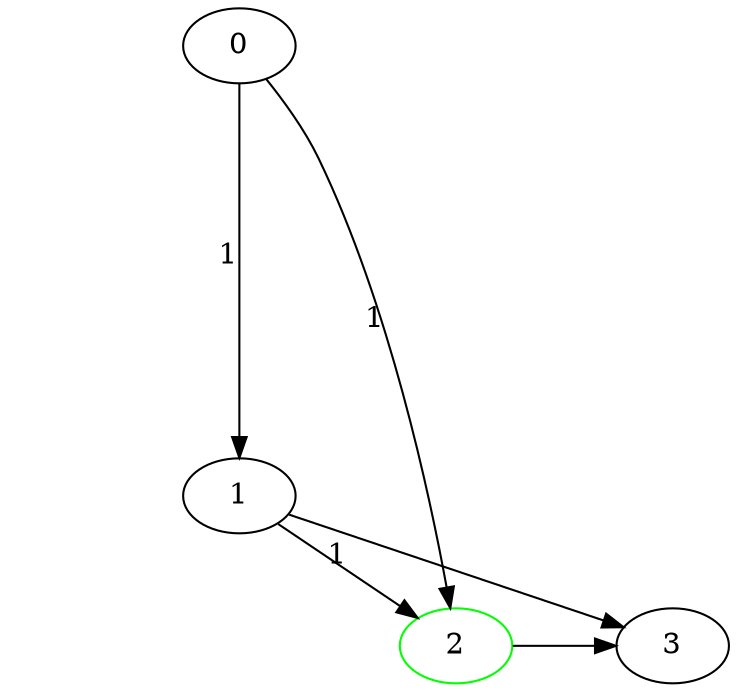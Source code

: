 digraph G {

  subgraph x {
    rank = same; a, 0;
  }
  subgraph y {
    rank = same; b;
  }
  subgraph  z{
    rank = same; c;
  }
  subgraph {
    rank = same; d; 1;
  }
  subgraph {
    rank = same; e; 2; 3;f;
  }

  a -> b -> c -> d -> e [style=invis]

  a[style=invis, width=0.1]
  b[style=invis, width=0.1]
  c[style=invis, width=0.1]
  d[style=invis, width=0.1]
  e[style=invis, width=0.1]
  f[style=invis, widht=0.1]
  
  edge[labeldistance = 2.2]
  nodesep = 0.7
  
  a -> 0[style = invis]
  d -> 1[style=invis]

  2[color=green]


  0 -> 1[xlabel=1, weight=10]
  1 -> f[style = invis, weight=10]
  0 -> 2[xlabel=1]
  1 -> 2[xlabel=1]
  e -> f -> 2[style=invis]
  2 -> 3
  1 -> 3
}
